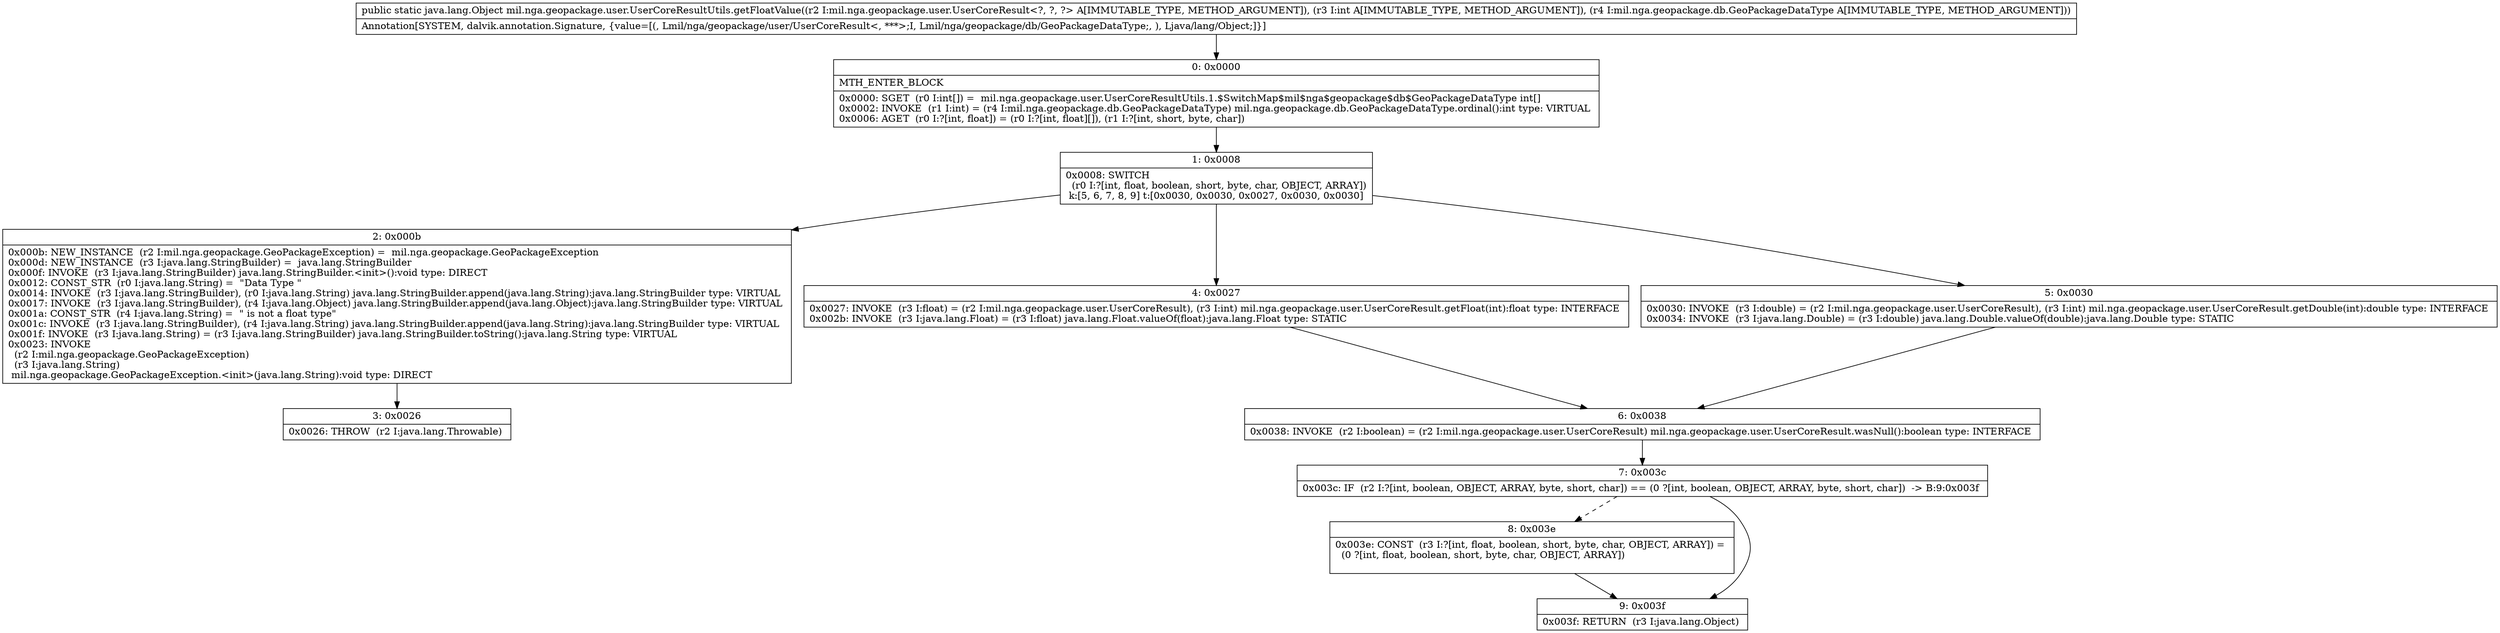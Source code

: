 digraph "CFG formil.nga.geopackage.user.UserCoreResultUtils.getFloatValue(Lmil\/nga\/geopackage\/user\/UserCoreResult;ILmil\/nga\/geopackage\/db\/GeoPackageDataType;)Ljava\/lang\/Object;" {
Node_0 [shape=record,label="{0\:\ 0x0000|MTH_ENTER_BLOCK\l|0x0000: SGET  (r0 I:int[]) =  mil.nga.geopackage.user.UserCoreResultUtils.1.$SwitchMap$mil$nga$geopackage$db$GeoPackageDataType int[] \l0x0002: INVOKE  (r1 I:int) = (r4 I:mil.nga.geopackage.db.GeoPackageDataType) mil.nga.geopackage.db.GeoPackageDataType.ordinal():int type: VIRTUAL \l0x0006: AGET  (r0 I:?[int, float]) = (r0 I:?[int, float][]), (r1 I:?[int, short, byte, char]) \l}"];
Node_1 [shape=record,label="{1\:\ 0x0008|0x0008: SWITCH  \l  (r0 I:?[int, float, boolean, short, byte, char, OBJECT, ARRAY])\l k:[5, 6, 7, 8, 9] t:[0x0030, 0x0030, 0x0027, 0x0030, 0x0030] \l}"];
Node_2 [shape=record,label="{2\:\ 0x000b|0x000b: NEW_INSTANCE  (r2 I:mil.nga.geopackage.GeoPackageException) =  mil.nga.geopackage.GeoPackageException \l0x000d: NEW_INSTANCE  (r3 I:java.lang.StringBuilder) =  java.lang.StringBuilder \l0x000f: INVOKE  (r3 I:java.lang.StringBuilder) java.lang.StringBuilder.\<init\>():void type: DIRECT \l0x0012: CONST_STR  (r0 I:java.lang.String) =  \"Data Type \" \l0x0014: INVOKE  (r3 I:java.lang.StringBuilder), (r0 I:java.lang.String) java.lang.StringBuilder.append(java.lang.String):java.lang.StringBuilder type: VIRTUAL \l0x0017: INVOKE  (r3 I:java.lang.StringBuilder), (r4 I:java.lang.Object) java.lang.StringBuilder.append(java.lang.Object):java.lang.StringBuilder type: VIRTUAL \l0x001a: CONST_STR  (r4 I:java.lang.String) =  \" is not a float type\" \l0x001c: INVOKE  (r3 I:java.lang.StringBuilder), (r4 I:java.lang.String) java.lang.StringBuilder.append(java.lang.String):java.lang.StringBuilder type: VIRTUAL \l0x001f: INVOKE  (r3 I:java.lang.String) = (r3 I:java.lang.StringBuilder) java.lang.StringBuilder.toString():java.lang.String type: VIRTUAL \l0x0023: INVOKE  \l  (r2 I:mil.nga.geopackage.GeoPackageException)\l  (r3 I:java.lang.String)\l mil.nga.geopackage.GeoPackageException.\<init\>(java.lang.String):void type: DIRECT \l}"];
Node_3 [shape=record,label="{3\:\ 0x0026|0x0026: THROW  (r2 I:java.lang.Throwable) \l}"];
Node_4 [shape=record,label="{4\:\ 0x0027|0x0027: INVOKE  (r3 I:float) = (r2 I:mil.nga.geopackage.user.UserCoreResult), (r3 I:int) mil.nga.geopackage.user.UserCoreResult.getFloat(int):float type: INTERFACE \l0x002b: INVOKE  (r3 I:java.lang.Float) = (r3 I:float) java.lang.Float.valueOf(float):java.lang.Float type: STATIC \l}"];
Node_5 [shape=record,label="{5\:\ 0x0030|0x0030: INVOKE  (r3 I:double) = (r2 I:mil.nga.geopackage.user.UserCoreResult), (r3 I:int) mil.nga.geopackage.user.UserCoreResult.getDouble(int):double type: INTERFACE \l0x0034: INVOKE  (r3 I:java.lang.Double) = (r3 I:double) java.lang.Double.valueOf(double):java.lang.Double type: STATIC \l}"];
Node_6 [shape=record,label="{6\:\ 0x0038|0x0038: INVOKE  (r2 I:boolean) = (r2 I:mil.nga.geopackage.user.UserCoreResult) mil.nga.geopackage.user.UserCoreResult.wasNull():boolean type: INTERFACE \l}"];
Node_7 [shape=record,label="{7\:\ 0x003c|0x003c: IF  (r2 I:?[int, boolean, OBJECT, ARRAY, byte, short, char]) == (0 ?[int, boolean, OBJECT, ARRAY, byte, short, char])  \-\> B:9:0x003f \l}"];
Node_8 [shape=record,label="{8\:\ 0x003e|0x003e: CONST  (r3 I:?[int, float, boolean, short, byte, char, OBJECT, ARRAY]) = \l  (0 ?[int, float, boolean, short, byte, char, OBJECT, ARRAY])\l \l}"];
Node_9 [shape=record,label="{9\:\ 0x003f|0x003f: RETURN  (r3 I:java.lang.Object) \l}"];
MethodNode[shape=record,label="{public static java.lang.Object mil.nga.geopackage.user.UserCoreResultUtils.getFloatValue((r2 I:mil.nga.geopackage.user.UserCoreResult\<?, ?, ?\> A[IMMUTABLE_TYPE, METHOD_ARGUMENT]), (r3 I:int A[IMMUTABLE_TYPE, METHOD_ARGUMENT]), (r4 I:mil.nga.geopackage.db.GeoPackageDataType A[IMMUTABLE_TYPE, METHOD_ARGUMENT]))  | Annotation[SYSTEM, dalvik.annotation.Signature, \{value=[(, Lmil\/nga\/geopackage\/user\/UserCoreResult\<, ***\>;I, Lmil\/nga\/geopackage\/db\/GeoPackageDataType;, ), Ljava\/lang\/Object;]\}]\l}"];
MethodNode -> Node_0;
Node_0 -> Node_1;
Node_1 -> Node_2;
Node_1 -> Node_4;
Node_1 -> Node_5;
Node_2 -> Node_3;
Node_4 -> Node_6;
Node_5 -> Node_6;
Node_6 -> Node_7;
Node_7 -> Node_8[style=dashed];
Node_7 -> Node_9;
Node_8 -> Node_9;
}

